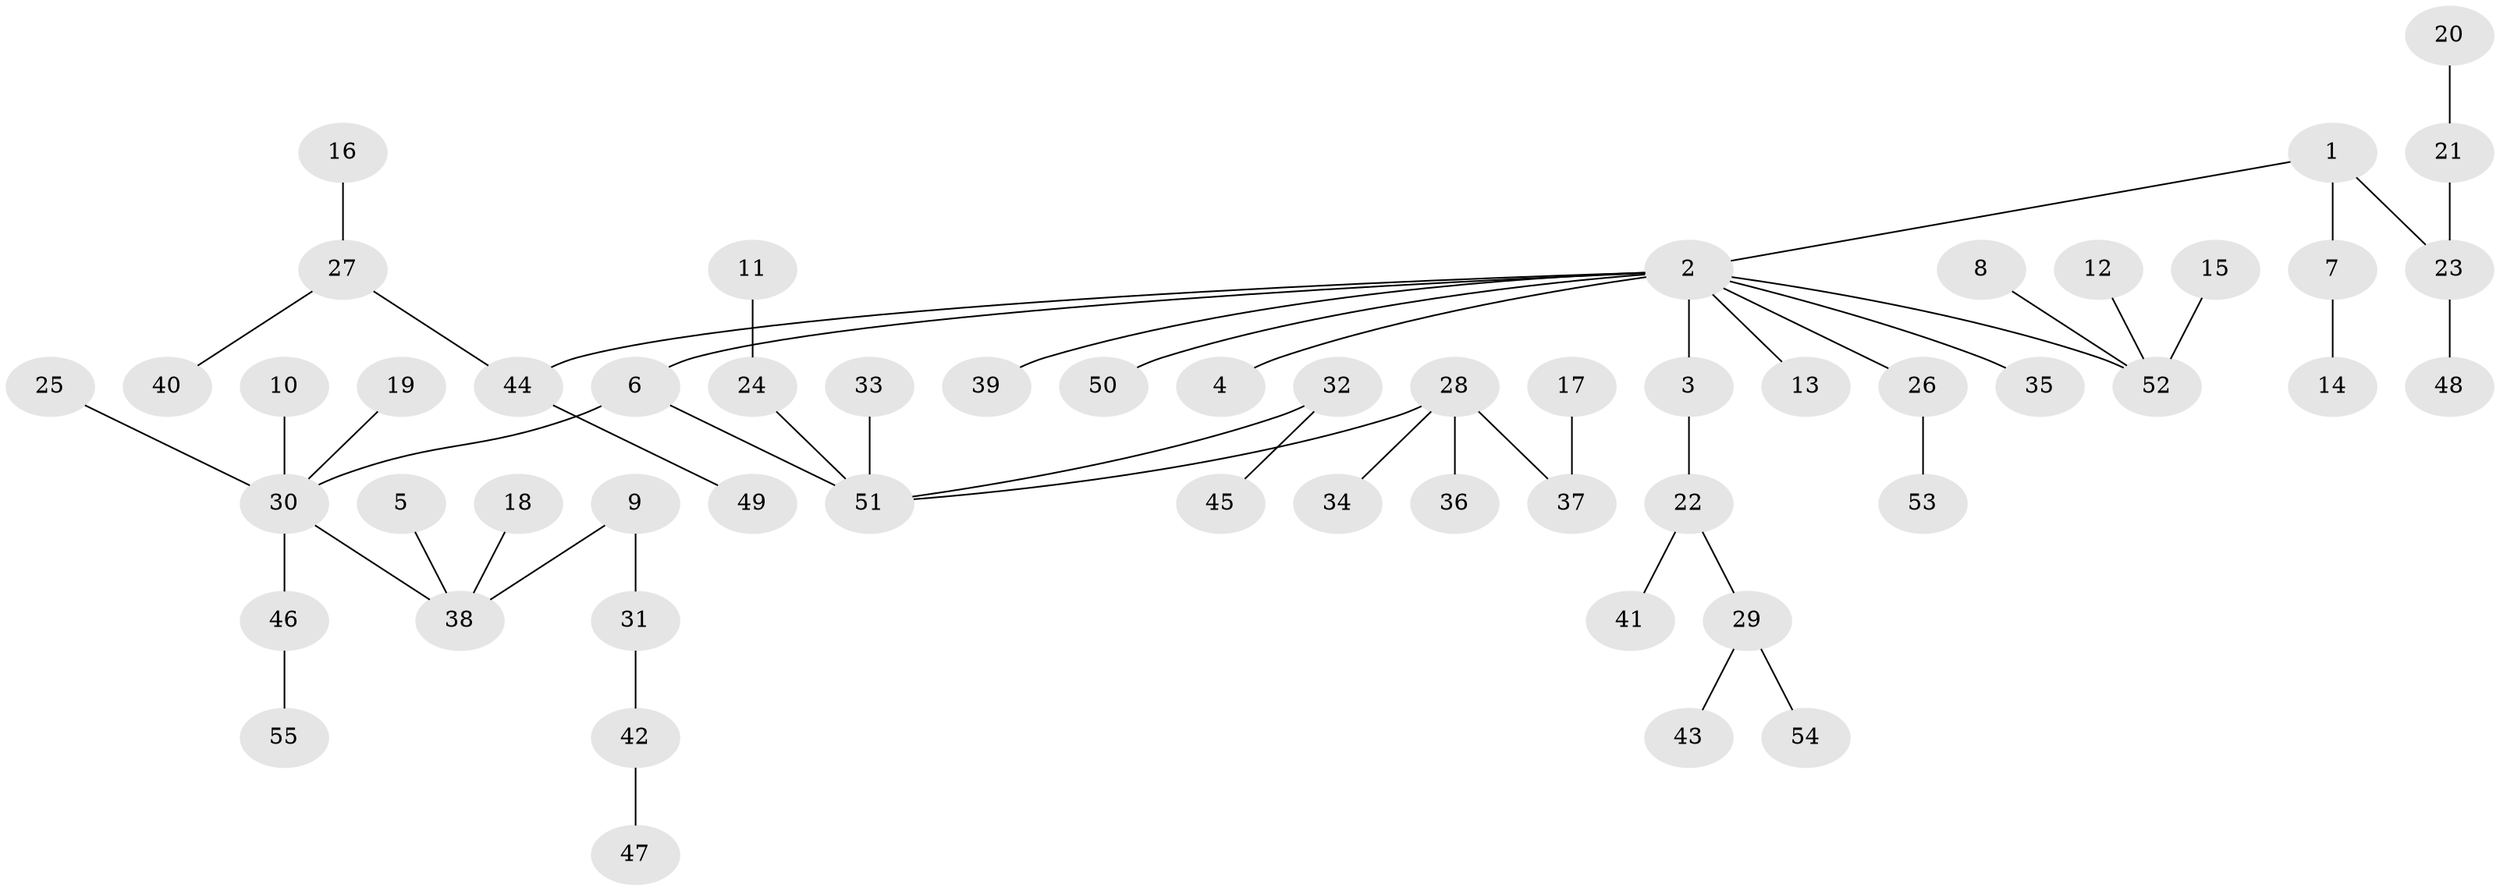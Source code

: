 // original degree distribution, {8: 0.008928571428571428, 4: 0.044642857142857144, 3: 0.15178571428571427, 6: 0.017857142857142856, 5: 0.017857142857142856, 7: 0.008928571428571428, 2: 0.26785714285714285, 1: 0.48214285714285715}
// Generated by graph-tools (version 1.1) at 2025/50/03/09/25 03:50:24]
// undirected, 55 vertices, 54 edges
graph export_dot {
graph [start="1"]
  node [color=gray90,style=filled];
  1;
  2;
  3;
  4;
  5;
  6;
  7;
  8;
  9;
  10;
  11;
  12;
  13;
  14;
  15;
  16;
  17;
  18;
  19;
  20;
  21;
  22;
  23;
  24;
  25;
  26;
  27;
  28;
  29;
  30;
  31;
  32;
  33;
  34;
  35;
  36;
  37;
  38;
  39;
  40;
  41;
  42;
  43;
  44;
  45;
  46;
  47;
  48;
  49;
  50;
  51;
  52;
  53;
  54;
  55;
  1 -- 2 [weight=1.0];
  1 -- 7 [weight=1.0];
  1 -- 23 [weight=1.0];
  2 -- 3 [weight=1.0];
  2 -- 4 [weight=1.0];
  2 -- 6 [weight=1.0];
  2 -- 13 [weight=1.0];
  2 -- 26 [weight=1.0];
  2 -- 35 [weight=1.0];
  2 -- 39 [weight=1.0];
  2 -- 44 [weight=1.0];
  2 -- 50 [weight=1.0];
  2 -- 52 [weight=1.0];
  3 -- 22 [weight=1.0];
  5 -- 38 [weight=1.0];
  6 -- 30 [weight=1.0];
  6 -- 51 [weight=1.0];
  7 -- 14 [weight=1.0];
  8 -- 52 [weight=1.0];
  9 -- 31 [weight=1.0];
  9 -- 38 [weight=1.0];
  10 -- 30 [weight=1.0];
  11 -- 24 [weight=1.0];
  12 -- 52 [weight=1.0];
  15 -- 52 [weight=1.0];
  16 -- 27 [weight=1.0];
  17 -- 37 [weight=1.0];
  18 -- 38 [weight=1.0];
  19 -- 30 [weight=1.0];
  20 -- 21 [weight=1.0];
  21 -- 23 [weight=1.0];
  22 -- 29 [weight=1.0];
  22 -- 41 [weight=1.0];
  23 -- 48 [weight=1.0];
  24 -- 51 [weight=1.0];
  25 -- 30 [weight=1.0];
  26 -- 53 [weight=1.0];
  27 -- 40 [weight=1.0];
  27 -- 44 [weight=1.0];
  28 -- 34 [weight=1.0];
  28 -- 36 [weight=1.0];
  28 -- 37 [weight=1.0];
  28 -- 51 [weight=1.0];
  29 -- 43 [weight=1.0];
  29 -- 54 [weight=1.0];
  30 -- 38 [weight=1.0];
  30 -- 46 [weight=1.0];
  31 -- 42 [weight=1.0];
  32 -- 45 [weight=1.0];
  32 -- 51 [weight=1.0];
  33 -- 51 [weight=1.0];
  42 -- 47 [weight=1.0];
  44 -- 49 [weight=1.0];
  46 -- 55 [weight=1.0];
}
